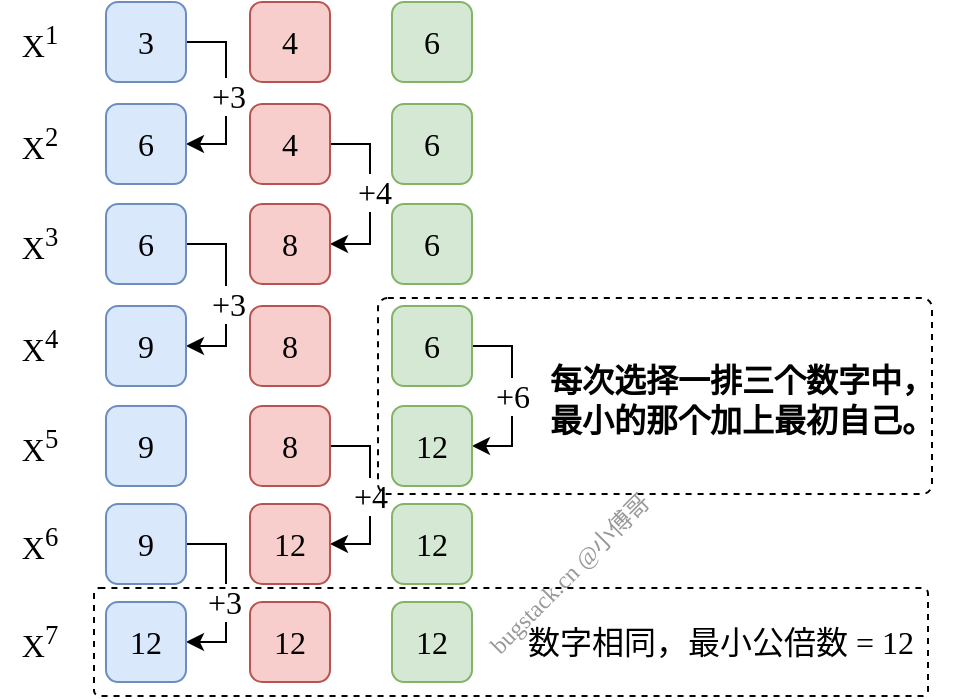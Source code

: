 <mxfile version="20.2.8" type="device" pages="2"><diagram id="tUD_5RNZibAbXZSyxroM" name="图1"><mxGraphModel dx="1186" dy="739" grid="0" gridSize="10" guides="1" tooltips="1" connect="1" arrows="1" fold="1" page="1" pageScale="1" pageWidth="580" pageHeight="800" math="0" shadow="0"><root><mxCell id="0"/><mxCell id="1" parent="0"/><mxCell id="9pt3yenFWlYD-MoQZvmn-44" value="&lt;font color=&quot;#999999&quot; style=&quot;font-size: 12px;&quot;&gt;bugstack.cn @小傅哥&lt;/font&gt;" style="text;html=1;align=center;verticalAlign=middle;resizable=0;points=[];autosize=1;strokeColor=none;fillColor=none;fontSize=16;fontFamily=Comic Sans MS;rotation=-45;" vertex="1" parent="1"><mxGeometry x="223" y="380" width="134" height="31" as="geometry"/></mxCell><mxCell id="9pt3yenFWlYD-MoQZvmn-22" style="edgeStyle=orthogonalEdgeStyle;rounded=0;orthogonalLoop=1;jettySize=auto;html=1;exitX=1;exitY=0.5;exitDx=0;exitDy=0;entryX=1;entryY=0.5;entryDx=0;entryDy=0;fontFamily=Comic Sans MS;fontSize=16;" edge="1" parent="1" source="9pt3yenFWlYD-MoQZvmn-1" target="9pt3yenFWlYD-MoQZvmn-4"><mxGeometry relative="1" as="geometry"/></mxCell><mxCell id="9pt3yenFWlYD-MoQZvmn-23" value="+3" style="edgeLabel;html=1;align=center;verticalAlign=middle;resizable=0;points=[];fontSize=16;fontFamily=Comic Sans MS;" vertex="1" connectable="0" parent="9pt3yenFWlYD-MoQZvmn-22"><mxGeometry x="0.033" y="1" relative="1" as="geometry"><mxPoint as="offset"/></mxGeometry></mxCell><mxCell id="9pt3yenFWlYD-MoQZvmn-1" value="3" style="rounded=1;whiteSpace=wrap;html=1;fontSize=16;fontFamily=Comic Sans MS;fillColor=#dae8fc;strokeColor=#6c8ebf;" vertex="1" parent="1"><mxGeometry x="60" y="111" width="40" height="40" as="geometry"/></mxCell><mxCell id="9pt3yenFWlYD-MoQZvmn-2" value="4" style="rounded=1;whiteSpace=wrap;html=1;fontSize=16;fontFamily=Comic Sans MS;fillColor=#f8cecc;strokeColor=#b85450;" vertex="1" parent="1"><mxGeometry x="132" y="111" width="40" height="40" as="geometry"/></mxCell><mxCell id="9pt3yenFWlYD-MoQZvmn-3" value="6" style="rounded=1;whiteSpace=wrap;html=1;fontSize=16;fontFamily=Comic Sans MS;fillColor=#d5e8d4;strokeColor=#82b366;" vertex="1" parent="1"><mxGeometry x="203" y="111" width="40" height="40" as="geometry"/></mxCell><mxCell id="9pt3yenFWlYD-MoQZvmn-4" value="6" style="rounded=1;whiteSpace=wrap;html=1;fontSize=16;fontFamily=Comic Sans MS;fillColor=#dae8fc;strokeColor=#6c8ebf;" vertex="1" parent="1"><mxGeometry x="60" y="162" width="40" height="40" as="geometry"/></mxCell><mxCell id="9pt3yenFWlYD-MoQZvmn-24" style="edgeStyle=orthogonalEdgeStyle;rounded=0;orthogonalLoop=1;jettySize=auto;html=1;exitX=1;exitY=0.5;exitDx=0;exitDy=0;entryX=1;entryY=0.5;entryDx=0;entryDy=0;fontFamily=Comic Sans MS;fontSize=16;" edge="1" parent="1" source="9pt3yenFWlYD-MoQZvmn-5" target="9pt3yenFWlYD-MoQZvmn-8"><mxGeometry relative="1" as="geometry"/></mxCell><mxCell id="9pt3yenFWlYD-MoQZvmn-25" value="+4" style="edgeLabel;html=1;align=center;verticalAlign=middle;resizable=0;points=[];fontSize=16;fontFamily=Comic Sans MS;" vertex="1" connectable="0" parent="9pt3yenFWlYD-MoQZvmn-24"><mxGeometry x="-0.022" y="2" relative="1" as="geometry"><mxPoint as="offset"/></mxGeometry></mxCell><mxCell id="9pt3yenFWlYD-MoQZvmn-5" value="4" style="rounded=1;whiteSpace=wrap;html=1;fontSize=16;fontFamily=Comic Sans MS;fillColor=#f8cecc;strokeColor=#b85450;" vertex="1" parent="1"><mxGeometry x="132" y="162" width="40" height="40" as="geometry"/></mxCell><mxCell id="9pt3yenFWlYD-MoQZvmn-6" value="6" style="rounded=1;whiteSpace=wrap;html=1;fontSize=16;fontFamily=Comic Sans MS;fillColor=#d5e8d4;strokeColor=#82b366;" vertex="1" parent="1"><mxGeometry x="203" y="162" width="40" height="40" as="geometry"/></mxCell><mxCell id="9pt3yenFWlYD-MoQZvmn-26" style="edgeStyle=orthogonalEdgeStyle;rounded=0;orthogonalLoop=1;jettySize=auto;html=1;exitX=1;exitY=0.5;exitDx=0;exitDy=0;entryX=1;entryY=0.5;entryDx=0;entryDy=0;fontFamily=Comic Sans MS;fontSize=16;" edge="1" parent="1" source="9pt3yenFWlYD-MoQZvmn-7" target="9pt3yenFWlYD-MoQZvmn-10"><mxGeometry relative="1" as="geometry"/></mxCell><mxCell id="9pt3yenFWlYD-MoQZvmn-27" value="+3" style="edgeLabel;html=1;align=center;verticalAlign=middle;resizable=0;points=[];fontSize=16;fontFamily=Comic Sans MS;" vertex="1" connectable="0" parent="9pt3yenFWlYD-MoQZvmn-26"><mxGeometry x="0.099" y="1" relative="1" as="geometry"><mxPoint as="offset"/></mxGeometry></mxCell><mxCell id="9pt3yenFWlYD-MoQZvmn-7" value="6" style="rounded=1;whiteSpace=wrap;html=1;fontSize=16;fontFamily=Comic Sans MS;fillColor=#dae8fc;strokeColor=#6c8ebf;" vertex="1" parent="1"><mxGeometry x="60" y="212" width="40" height="40" as="geometry"/></mxCell><mxCell id="9pt3yenFWlYD-MoQZvmn-8" value="8" style="rounded=1;whiteSpace=wrap;html=1;fontSize=16;fontFamily=Comic Sans MS;fillColor=#f8cecc;strokeColor=#b85450;" vertex="1" parent="1"><mxGeometry x="132" y="212" width="40" height="40" as="geometry"/></mxCell><mxCell id="9pt3yenFWlYD-MoQZvmn-9" value="6" style="rounded=1;whiteSpace=wrap;html=1;fontSize=16;fontFamily=Comic Sans MS;fillColor=#d5e8d4;strokeColor=#82b366;" vertex="1" parent="1"><mxGeometry x="203" y="212" width="40" height="40" as="geometry"/></mxCell><mxCell id="9pt3yenFWlYD-MoQZvmn-10" value="9" style="rounded=1;whiteSpace=wrap;html=1;fontSize=16;fontFamily=Comic Sans MS;fillColor=#dae8fc;strokeColor=#6c8ebf;" vertex="1" parent="1"><mxGeometry x="60" y="263" width="40" height="40" as="geometry"/></mxCell><mxCell id="9pt3yenFWlYD-MoQZvmn-11" value="8" style="rounded=1;whiteSpace=wrap;html=1;fontSize=16;fontFamily=Comic Sans MS;fillColor=#f8cecc;strokeColor=#b85450;" vertex="1" parent="1"><mxGeometry x="132" y="263" width="40" height="40" as="geometry"/></mxCell><mxCell id="9pt3yenFWlYD-MoQZvmn-28" value="+6" style="edgeStyle=orthogonalEdgeStyle;rounded=0;orthogonalLoop=1;jettySize=auto;html=1;exitX=1;exitY=0.5;exitDx=0;exitDy=0;entryX=1;entryY=0.5;entryDx=0;entryDy=0;fontFamily=Comic Sans MS;fontSize=16;" edge="1" parent="1" source="9pt3yenFWlYD-MoQZvmn-12" target="9pt3yenFWlYD-MoQZvmn-15"><mxGeometry relative="1" as="geometry"/></mxCell><mxCell id="9pt3yenFWlYD-MoQZvmn-12" value="6" style="rounded=1;whiteSpace=wrap;html=1;fontSize=16;fontFamily=Comic Sans MS;fillColor=#d5e8d4;strokeColor=#82b366;" vertex="1" parent="1"><mxGeometry x="203" y="263" width="40" height="40" as="geometry"/></mxCell><mxCell id="9pt3yenFWlYD-MoQZvmn-13" value="9" style="rounded=1;whiteSpace=wrap;html=1;fontSize=16;fontFamily=Comic Sans MS;fillColor=#dae8fc;strokeColor=#6c8ebf;" vertex="1" parent="1"><mxGeometry x="60" y="313" width="40" height="40" as="geometry"/></mxCell><mxCell id="9pt3yenFWlYD-MoQZvmn-29" value="+4" style="edgeStyle=orthogonalEdgeStyle;rounded=0;orthogonalLoop=1;jettySize=auto;html=1;exitX=1;exitY=0.5;exitDx=0;exitDy=0;entryX=1;entryY=0.5;entryDx=0;entryDy=0;fontFamily=Comic Sans MS;fontSize=16;" edge="1" parent="1" source="9pt3yenFWlYD-MoQZvmn-14" target="9pt3yenFWlYD-MoQZvmn-17"><mxGeometry relative="1" as="geometry"/></mxCell><mxCell id="9pt3yenFWlYD-MoQZvmn-14" value="8" style="rounded=1;whiteSpace=wrap;html=1;fontSize=16;fontFamily=Comic Sans MS;fillColor=#f8cecc;strokeColor=#b85450;" vertex="1" parent="1"><mxGeometry x="132" y="313" width="40" height="40" as="geometry"/></mxCell><mxCell id="9pt3yenFWlYD-MoQZvmn-15" value="12" style="rounded=1;whiteSpace=wrap;html=1;fontSize=16;fontFamily=Comic Sans MS;fillColor=#d5e8d4;strokeColor=#82b366;" vertex="1" parent="1"><mxGeometry x="203" y="313" width="40" height="40" as="geometry"/></mxCell><mxCell id="9pt3yenFWlYD-MoQZvmn-30" style="edgeStyle=orthogonalEdgeStyle;rounded=0;orthogonalLoop=1;jettySize=auto;html=1;exitX=1;exitY=0.5;exitDx=0;exitDy=0;entryX=1;entryY=0.5;entryDx=0;entryDy=0;fontFamily=Comic Sans MS;fontSize=16;" edge="1" parent="1" source="9pt3yenFWlYD-MoQZvmn-16" target="9pt3yenFWlYD-MoQZvmn-19"><mxGeometry relative="1" as="geometry"/></mxCell><mxCell id="9pt3yenFWlYD-MoQZvmn-31" value="+3" style="edgeLabel;html=1;align=center;verticalAlign=middle;resizable=0;points=[];fontSize=16;fontFamily=Comic Sans MS;" vertex="1" connectable="0" parent="9pt3yenFWlYD-MoQZvmn-30"><mxGeometry x="0.101" y="-1" relative="1" as="geometry"><mxPoint as="offset"/></mxGeometry></mxCell><mxCell id="9pt3yenFWlYD-MoQZvmn-16" value="9" style="rounded=1;whiteSpace=wrap;html=1;fontSize=16;fontFamily=Comic Sans MS;fillColor=#dae8fc;strokeColor=#6c8ebf;" vertex="1" parent="1"><mxGeometry x="60" y="362" width="40" height="40" as="geometry"/></mxCell><mxCell id="9pt3yenFWlYD-MoQZvmn-17" value="12" style="rounded=1;whiteSpace=wrap;html=1;fontSize=16;fontFamily=Comic Sans MS;fillColor=#f8cecc;strokeColor=#b85450;" vertex="1" parent="1"><mxGeometry x="132" y="362" width="40" height="40" as="geometry"/></mxCell><mxCell id="9pt3yenFWlYD-MoQZvmn-18" value="12" style="rounded=1;whiteSpace=wrap;html=1;fontSize=16;fontFamily=Comic Sans MS;fillColor=#d5e8d4;strokeColor=#82b366;" vertex="1" parent="1"><mxGeometry x="203" y="362" width="40" height="40" as="geometry"/></mxCell><mxCell id="9pt3yenFWlYD-MoQZvmn-19" value="12" style="rounded=1;whiteSpace=wrap;html=1;fontSize=16;fontFamily=Comic Sans MS;fillColor=#dae8fc;strokeColor=#6c8ebf;" vertex="1" parent="1"><mxGeometry x="60" y="411" width="40" height="40" as="geometry"/></mxCell><mxCell id="9pt3yenFWlYD-MoQZvmn-20" value="12" style="rounded=1;whiteSpace=wrap;html=1;fontSize=16;fontFamily=Comic Sans MS;fillColor=#f8cecc;strokeColor=#b85450;" vertex="1" parent="1"><mxGeometry x="132" y="411" width="40" height="40" as="geometry"/></mxCell><mxCell id="9pt3yenFWlYD-MoQZvmn-21" value="12" style="rounded=1;whiteSpace=wrap;html=1;fontSize=16;fontFamily=Comic Sans MS;fillColor=#d5e8d4;strokeColor=#82b366;" vertex="1" parent="1"><mxGeometry x="203" y="411" width="40" height="40" as="geometry"/></mxCell><mxCell id="9pt3yenFWlYD-MoQZvmn-32" value="X&lt;sup&gt;1&lt;/sup&gt;" style="rounded=1;whiteSpace=wrap;html=1;fontSize=16;fontFamily=Comic Sans MS;fillColor=none;strokeColor=none;" vertex="1" parent="1"><mxGeometry x="7" y="111" width="40" height="40" as="geometry"/></mxCell><mxCell id="9pt3yenFWlYD-MoQZvmn-33" value="X&lt;sup&gt;2&lt;/sup&gt;" style="rounded=1;whiteSpace=wrap;html=1;fontSize=16;fontFamily=Comic Sans MS;fillColor=none;strokeColor=none;" vertex="1" parent="1"><mxGeometry x="7" y="162" width="40" height="40" as="geometry"/></mxCell><mxCell id="9pt3yenFWlYD-MoQZvmn-34" value="X&lt;sup&gt;3&lt;/sup&gt;" style="rounded=1;whiteSpace=wrap;html=1;fontSize=16;fontFamily=Comic Sans MS;fillColor=none;strokeColor=none;" vertex="1" parent="1"><mxGeometry x="7" y="212" width="40" height="40" as="geometry"/></mxCell><mxCell id="9pt3yenFWlYD-MoQZvmn-35" value="X&lt;sup&gt;4&lt;/sup&gt;" style="rounded=1;whiteSpace=wrap;html=1;fontSize=16;fontFamily=Comic Sans MS;fillColor=none;strokeColor=none;" vertex="1" parent="1"><mxGeometry x="7" y="263" width="40" height="40" as="geometry"/></mxCell><mxCell id="9pt3yenFWlYD-MoQZvmn-36" value="X&lt;sup&gt;5&lt;/sup&gt;" style="rounded=1;whiteSpace=wrap;html=1;fontSize=16;fontFamily=Comic Sans MS;fillColor=none;strokeColor=none;" vertex="1" parent="1"><mxGeometry x="7" y="313" width="40" height="40" as="geometry"/></mxCell><mxCell id="9pt3yenFWlYD-MoQZvmn-37" value="X&lt;sup&gt;6&lt;/sup&gt;" style="rounded=1;whiteSpace=wrap;html=1;fontSize=16;fontFamily=Comic Sans MS;fillColor=none;strokeColor=none;" vertex="1" parent="1"><mxGeometry x="7" y="362" width="40" height="40" as="geometry"/></mxCell><mxCell id="9pt3yenFWlYD-MoQZvmn-38" value="X&lt;sup&gt;7&lt;/sup&gt;" style="rounded=1;whiteSpace=wrap;html=1;fontSize=16;fontFamily=Comic Sans MS;fillColor=none;strokeColor=none;" vertex="1" parent="1"><mxGeometry x="7" y="411" width="40" height="40" as="geometry"/></mxCell><mxCell id="9pt3yenFWlYD-MoQZvmn-39" value="" style="rounded=1;whiteSpace=wrap;html=1;fontFamily=Comic Sans MS;fontSize=16;fillColor=none;arcSize=5;dashed=1;" vertex="1" parent="1"><mxGeometry x="54" y="404" width="417" height="54" as="geometry"/></mxCell><mxCell id="9pt3yenFWlYD-MoQZvmn-40" value="数字相同，最小公倍数 = 12" style="text;html=1;align=center;verticalAlign=middle;resizable=0;points=[];autosize=1;strokeColor=none;fillColor=none;fontSize=16;fontFamily=Comic Sans MS;" vertex="1" parent="1"><mxGeometry x="260" y="415.5" width="213" height="31" as="geometry"/></mxCell><mxCell id="9pt3yenFWlYD-MoQZvmn-41" value="" style="rounded=1;whiteSpace=wrap;html=1;fontFamily=Comic Sans MS;fontSize=16;fillColor=none;arcSize=5;dashed=1;" vertex="1" parent="1"><mxGeometry x="196" y="259" width="277" height="98" as="geometry"/></mxCell><mxCell id="9pt3yenFWlYD-MoQZvmn-42" value="&lt;b&gt;每次选择一排三个数字中，&lt;br&gt;最小的那个加上最初自己。&lt;/b&gt;" style="text;html=1;align=left;verticalAlign=middle;resizable=0;points=[];autosize=1;strokeColor=none;fillColor=none;fontSize=16;fontFamily=Comic Sans MS;" vertex="1" parent="1"><mxGeometry x="280" y="285" width="210" height="50" as="geometry"/></mxCell></root></mxGraphModel></diagram><diagram id="5GiWvO3ajV2ap1_EVN9o" name="图2"><mxGraphModel dx="1186" dy="739" grid="0" gridSize="10" guides="1" tooltips="1" connect="1" arrows="1" fold="1" page="1" pageScale="1" pageWidth="827" pageHeight="1169" math="0" shadow="0"><root><mxCell id="0"/><mxCell id="1" parent="0"/><mxCell id="_gbUL_vSqPuW2_T8cerz-1" value="" style="shape=table;html=1;whiteSpace=wrap;startSize=0;container=1;collapsible=0;childLayout=tableLayout;fontFamily=Comic Sans MS;fontSize=16;fontColor=#000000;fillColor=none;strokeColor=#000000;" vertex="1" parent="1"><mxGeometry x="156" y="159" width="300" height="200" as="geometry"/></mxCell><mxCell id="_gbUL_vSqPuW2_T8cerz-2" value="" style="shape=tableRow;horizontal=0;startSize=0;swimlaneHead=0;swimlaneBody=0;top=0;left=0;bottom=0;right=0;collapsible=0;dropTarget=0;fillColor=none;points=[[0,0.5],[1,0.5]];portConstraint=eastwest;dashed=1;fontFamily=Comic Sans MS;fontSize=16;fontColor=#000000;strokeColor=#000000;" vertex="1" parent="_gbUL_vSqPuW2_T8cerz-1"><mxGeometry width="300" height="40" as="geometry"/></mxCell><mxCell id="_gbUL_vSqPuW2_T8cerz-3" value="&lt;font style=&quot;font-size: 16px;&quot;&gt;x&lt;/font&gt;" style="shape=partialRectangle;html=1;whiteSpace=wrap;connectable=0;fillColor=none;top=0;left=0;bottom=0;right=0;overflow=hidden;dashed=1;fontFamily=Comic Sans MS;fontSize=16;fontColor=#000000;strokeColor=#000000;" vertex="1" parent="_gbUL_vSqPuW2_T8cerz-2"><mxGeometry width="60" height="40" as="geometry"><mxRectangle width="60" height="40" as="alternateBounds"/></mxGeometry></mxCell><mxCell id="_gbUL_vSqPuW2_T8cerz-4" value="2" style="shape=partialRectangle;html=1;whiteSpace=wrap;connectable=0;fillColor=none;top=0;left=0;bottom=0;right=0;overflow=hidden;dashed=1;fontFamily=Comic Sans MS;fontSize=16;fontColor=#FF0080;strokeColor=#000000;fontStyle=1" vertex="1" parent="_gbUL_vSqPuW2_T8cerz-2"><mxGeometry x="60" width="60" height="40" as="geometry"><mxRectangle width="60" height="40" as="alternateBounds"/></mxGeometry></mxCell><mxCell id="_gbUL_vSqPuW2_T8cerz-5" value="2" style="shape=partialRectangle;html=1;whiteSpace=wrap;connectable=0;fillColor=none;top=0;left=0;bottom=0;right=0;overflow=hidden;dashed=1;fontFamily=Comic Sans MS;fontSize=16;fontColor=#FF0080;strokeColor=#000000;fontStyle=1" vertex="1" parent="_gbUL_vSqPuW2_T8cerz-2"><mxGeometry x="120" width="60" height="40" as="geometry"><mxRectangle width="60" height="40" as="alternateBounds"/></mxGeometry></mxCell><mxCell id="_gbUL_vSqPuW2_T8cerz-26" value="2" style="shape=partialRectangle;html=1;whiteSpace=wrap;connectable=0;fillColor=none;top=0;left=0;bottom=0;right=0;overflow=hidden;dashed=1;fontFamily=Comic Sans MS;fontSize=16;fontColor=#FF0080;strokeColor=#000000;fontStyle=1" vertex="1" parent="_gbUL_vSqPuW2_T8cerz-2"><mxGeometry x="180" width="60" height="40" as="geometry"><mxRectangle width="60" height="40" as="alternateBounds"/></mxGeometry></mxCell><mxCell id="_gbUL_vSqPuW2_T8cerz-31" value="3" style="shape=partialRectangle;html=1;whiteSpace=wrap;connectable=0;fillColor=none;top=0;left=0;bottom=0;right=0;overflow=hidden;dashed=1;fontFamily=Comic Sans MS;fontSize=16;fontColor=#FF0080;strokeColor=#000000;fontStyle=1" vertex="1" parent="_gbUL_vSqPuW2_T8cerz-2"><mxGeometry x="240" width="60" height="40" as="geometry"><mxRectangle width="60" height="40" as="alternateBounds"/></mxGeometry></mxCell><mxCell id="_gbUL_vSqPuW2_T8cerz-6" value="" style="shape=tableRow;horizontal=0;startSize=0;swimlaneHead=0;swimlaneBody=0;top=0;left=0;bottom=0;right=0;collapsible=0;dropTarget=0;fillColor=none;points=[[0,0.5],[1,0.5]];portConstraint=eastwest;dashed=1;fontFamily=Comic Sans MS;fontSize=16;fontColor=#000000;strokeColor=#000000;" vertex="1" parent="_gbUL_vSqPuW2_T8cerz-1"><mxGeometry y="40" width="300" height="40" as="geometry"/></mxCell><mxCell id="_gbUL_vSqPuW2_T8cerz-7" value="3" style="shape=partialRectangle;html=1;whiteSpace=wrap;connectable=0;fillColor=none;top=0;left=0;bottom=0;right=0;overflow=hidden;dashed=1;fontFamily=Comic Sans MS;fontSize=16;fontColor=#CC0000;strokeColor=#000000;fontStyle=1" vertex="1" parent="_gbUL_vSqPuW2_T8cerz-6"><mxGeometry width="60" height="40" as="geometry"><mxRectangle width="60" height="40" as="alternateBounds"/></mxGeometry></mxCell><mxCell id="_gbUL_vSqPuW2_T8cerz-8" value="3" style="shape=partialRectangle;html=1;whiteSpace=wrap;connectable=0;fillColor=none;top=0;left=0;bottom=0;right=0;overflow=hidden;dashed=1;fontFamily=Comic Sans MS;fontSize=16;fontColor=#000000;strokeColor=#000000;" vertex="1" parent="_gbUL_vSqPuW2_T8cerz-6"><mxGeometry x="60" width="60" height="40" as="geometry"><mxRectangle width="60" height="40" as="alternateBounds"/></mxGeometry></mxCell><mxCell id="_gbUL_vSqPuW2_T8cerz-9" value="3" style="shape=partialRectangle;html=1;whiteSpace=wrap;connectable=0;fillColor=none;top=0;left=0;bottom=0;right=0;overflow=hidden;dashed=1;fontFamily=Comic Sans MS;fontSize=16;fontColor=#000000;strokeColor=#000000;" vertex="1" parent="_gbUL_vSqPuW2_T8cerz-6"><mxGeometry x="120" width="60" height="40" as="geometry"><mxRectangle width="60" height="40" as="alternateBounds"/></mxGeometry></mxCell><mxCell id="_gbUL_vSqPuW2_T8cerz-27" value="3" style="shape=partialRectangle;html=1;whiteSpace=wrap;connectable=0;fillColor=none;top=0;left=0;bottom=0;right=0;overflow=hidden;dashed=1;fontFamily=Comic Sans MS;fontSize=16;fontColor=#000000;strokeColor=#000000;" vertex="1" parent="_gbUL_vSqPuW2_T8cerz-6"><mxGeometry x="180" width="60" height="40" as="geometry"><mxRectangle width="60" height="40" as="alternateBounds"/></mxGeometry></mxCell><mxCell id="_gbUL_vSqPuW2_T8cerz-32" value="1" style="shape=partialRectangle;html=1;whiteSpace=wrap;connectable=0;fillColor=none;top=0;left=0;bottom=0;right=0;overflow=hidden;dashed=1;fontFamily=Comic Sans MS;fontSize=16;fontColor=#000000;strokeColor=#000000;" vertex="1" parent="_gbUL_vSqPuW2_T8cerz-6"><mxGeometry x="240" width="60" height="40" as="geometry"><mxRectangle width="60" height="40" as="alternateBounds"/></mxGeometry></mxCell><mxCell id="_gbUL_vSqPuW2_T8cerz-14" style="shape=tableRow;horizontal=0;startSize=0;swimlaneHead=0;swimlaneBody=0;top=0;left=0;bottom=0;right=0;collapsible=0;dropTarget=0;fillColor=none;points=[[0,0.5],[1,0.5]];portConstraint=eastwest;dashed=1;fontFamily=Comic Sans MS;fontSize=16;fontColor=#000000;strokeColor=#000000;" vertex="1" parent="_gbUL_vSqPuW2_T8cerz-1"><mxGeometry y="80" width="300" height="40" as="geometry"/></mxCell><mxCell id="_gbUL_vSqPuW2_T8cerz-15" value="4" style="shape=partialRectangle;html=1;whiteSpace=wrap;connectable=0;fillColor=none;top=0;left=0;bottom=0;right=0;overflow=hidden;dashed=1;fontFamily=Comic Sans MS;fontSize=16;fontColor=#CC0000;strokeColor=#000000;fontStyle=1" vertex="1" parent="_gbUL_vSqPuW2_T8cerz-14"><mxGeometry width="60" height="40" as="geometry"><mxRectangle width="60" height="40" as="alternateBounds"/></mxGeometry></mxCell><mxCell id="_gbUL_vSqPuW2_T8cerz-16" value="2" style="shape=partialRectangle;html=1;whiteSpace=wrap;connectable=0;fillColor=none;top=0;left=0;bottom=0;right=0;overflow=hidden;dashed=1;fontFamily=Comic Sans MS;fontSize=16;fontColor=#000000;strokeColor=#000000;" vertex="1" parent="_gbUL_vSqPuW2_T8cerz-14"><mxGeometry x="60" width="60" height="40" as="geometry"><mxRectangle width="60" height="40" as="alternateBounds"/></mxGeometry></mxCell><mxCell id="_gbUL_vSqPuW2_T8cerz-17" value="1" style="shape=partialRectangle;html=1;whiteSpace=wrap;connectable=0;fillColor=none;top=0;left=0;bottom=0;right=0;overflow=hidden;dashed=1;fontFamily=Comic Sans MS;fontSize=16;fontColor=#000000;strokeColor=#000000;" vertex="1" parent="_gbUL_vSqPuW2_T8cerz-14"><mxGeometry x="120" width="60" height="40" as="geometry"><mxRectangle width="60" height="40" as="alternateBounds"/></mxGeometry></mxCell><mxCell id="_gbUL_vSqPuW2_T8cerz-28" value="1" style="shape=partialRectangle;html=1;whiteSpace=wrap;connectable=0;fillColor=none;top=0;left=0;bottom=0;right=0;overflow=hidden;dashed=1;fontFamily=Comic Sans MS;fontSize=16;fontColor=#000000;strokeColor=#000000;" vertex="1" parent="_gbUL_vSqPuW2_T8cerz-14"><mxGeometry x="180" width="60" height="40" as="geometry"><mxRectangle width="60" height="40" as="alternateBounds"/></mxGeometry></mxCell><mxCell id="_gbUL_vSqPuW2_T8cerz-33" value="1" style="shape=partialRectangle;html=1;whiteSpace=wrap;connectable=0;fillColor=none;top=0;left=0;bottom=0;right=0;overflow=hidden;dashed=1;fontFamily=Comic Sans MS;fontSize=16;fontColor=#000000;strokeColor=#000000;" vertex="1" parent="_gbUL_vSqPuW2_T8cerz-14"><mxGeometry x="240" width="60" height="40" as="geometry"><mxRectangle width="60" height="40" as="alternateBounds"/></mxGeometry></mxCell><mxCell id="_gbUL_vSqPuW2_T8cerz-18" style="shape=tableRow;horizontal=0;startSize=0;swimlaneHead=0;swimlaneBody=0;top=0;left=0;bottom=0;right=0;collapsible=0;dropTarget=0;fillColor=none;points=[[0,0.5],[1,0.5]];portConstraint=eastwest;dashed=1;fontFamily=Comic Sans MS;fontSize=16;fontColor=#000000;strokeColor=#000000;" vertex="1" parent="_gbUL_vSqPuW2_T8cerz-1"><mxGeometry y="120" width="300" height="40" as="geometry"/></mxCell><mxCell id="_gbUL_vSqPuW2_T8cerz-19" value="6" style="shape=partialRectangle;html=1;whiteSpace=wrap;connectable=0;fillColor=none;top=0;left=0;bottom=0;right=0;overflow=hidden;dashed=1;fontFamily=Comic Sans MS;fontSize=16;fontColor=#CC0000;strokeColor=#000000;fontStyle=1" vertex="1" parent="_gbUL_vSqPuW2_T8cerz-18"><mxGeometry width="60" height="40" as="geometry"><mxRectangle width="60" height="40" as="alternateBounds"/></mxGeometry></mxCell><mxCell id="_gbUL_vSqPuW2_T8cerz-20" value="3" style="shape=partialRectangle;html=1;whiteSpace=wrap;connectable=0;fillColor=none;top=0;left=0;bottom=0;right=0;overflow=hidden;dashed=1;fontFamily=Comic Sans MS;fontSize=16;fontColor=#000000;strokeColor=#000000;" vertex="1" parent="_gbUL_vSqPuW2_T8cerz-18"><mxGeometry x="60" width="60" height="40" as="geometry"><mxRectangle width="60" height="40" as="alternateBounds"/></mxGeometry></mxCell><mxCell id="_gbUL_vSqPuW2_T8cerz-21" value="3" style="shape=partialRectangle;html=1;whiteSpace=wrap;connectable=0;fillColor=none;top=0;left=0;bottom=0;right=0;overflow=hidden;dashed=1;fontFamily=Comic Sans MS;fontSize=16;fontColor=#000000;strokeColor=#000000;" vertex="1" parent="_gbUL_vSqPuW2_T8cerz-18"><mxGeometry x="120" width="60" height="40" as="geometry"><mxRectangle width="60" height="40" as="alternateBounds"/></mxGeometry></mxCell><mxCell id="_gbUL_vSqPuW2_T8cerz-29" value="3" style="shape=partialRectangle;html=1;whiteSpace=wrap;connectable=0;fillColor=none;top=0;left=0;bottom=0;right=0;overflow=hidden;dashed=1;fontFamily=Comic Sans MS;fontSize=16;fontColor=#000000;strokeColor=#000000;" vertex="1" parent="_gbUL_vSqPuW2_T8cerz-18"><mxGeometry x="180" width="60" height="40" as="geometry"><mxRectangle width="60" height="40" as="alternateBounds"/></mxGeometry></mxCell><mxCell id="_gbUL_vSqPuW2_T8cerz-34" value="1" style="shape=partialRectangle;html=1;whiteSpace=wrap;connectable=0;fillColor=none;top=0;left=0;bottom=0;right=0;overflow=hidden;dashed=1;fontFamily=Comic Sans MS;fontSize=16;fontColor=#000000;strokeColor=#000000;" vertex="1" parent="_gbUL_vSqPuW2_T8cerz-18"><mxGeometry x="240" width="60" height="40" as="geometry"><mxRectangle width="60" height="40" as="alternateBounds"/></mxGeometry></mxCell><mxCell id="_gbUL_vSqPuW2_T8cerz-22" style="shape=tableRow;horizontal=0;startSize=0;swimlaneHead=0;swimlaneBody=0;top=0;left=0;bottom=0;right=0;collapsible=0;dropTarget=0;fillColor=none;points=[[0,0.5],[1,0.5]];portConstraint=eastwest;dashed=1;fontFamily=Comic Sans MS;fontSize=16;fontColor=#000000;strokeColor=#000000;" vertex="1" parent="_gbUL_vSqPuW2_T8cerz-1"><mxGeometry y="160" width="300" height="40" as="geometry"/></mxCell><mxCell id="_gbUL_vSqPuW2_T8cerz-23" value="8" style="shape=partialRectangle;html=1;whiteSpace=wrap;connectable=0;fillColor=none;top=0;left=0;bottom=0;right=0;overflow=hidden;dashed=1;fontFamily=Comic Sans MS;fontSize=16;fontColor=#CC0000;strokeColor=#000000;fontStyle=1" vertex="1" parent="_gbUL_vSqPuW2_T8cerz-22"><mxGeometry width="60" height="40" as="geometry"><mxRectangle width="60" height="40" as="alternateBounds"/></mxGeometry></mxCell><mxCell id="_gbUL_vSqPuW2_T8cerz-24" value="4" style="shape=partialRectangle;html=1;whiteSpace=wrap;connectable=0;fillColor=none;top=0;left=0;bottom=0;right=0;overflow=hidden;dashed=1;fontFamily=Comic Sans MS;fontSize=16;fontColor=#000000;strokeColor=#000000;" vertex="1" parent="_gbUL_vSqPuW2_T8cerz-22"><mxGeometry x="60" width="60" height="40" as="geometry"><mxRectangle width="60" height="40" as="alternateBounds"/></mxGeometry></mxCell><mxCell id="_gbUL_vSqPuW2_T8cerz-25" value="2" style="shape=partialRectangle;html=1;whiteSpace=wrap;connectable=0;fillColor=none;top=0;left=0;bottom=0;right=0;overflow=hidden;dashed=1;fontFamily=Comic Sans MS;fontSize=16;fontColor=#000000;strokeColor=#000000;" vertex="1" parent="_gbUL_vSqPuW2_T8cerz-22"><mxGeometry x="120" width="60" height="40" as="geometry"><mxRectangle width="60" height="40" as="alternateBounds"/></mxGeometry></mxCell><mxCell id="_gbUL_vSqPuW2_T8cerz-30" value="1" style="shape=partialRectangle;html=1;whiteSpace=wrap;connectable=0;fillColor=none;top=0;left=0;bottom=0;right=0;overflow=hidden;dashed=1;fontFamily=Comic Sans MS;fontSize=16;fontColor=#000000;strokeColor=#000000;" vertex="1" parent="_gbUL_vSqPuW2_T8cerz-22"><mxGeometry x="180" width="60" height="40" as="geometry"><mxRectangle width="60" height="40" as="alternateBounds"/></mxGeometry></mxCell><mxCell id="_gbUL_vSqPuW2_T8cerz-35" value="1" style="shape=partialRectangle;html=1;whiteSpace=wrap;connectable=0;fillColor=none;top=0;left=0;bottom=0;right=0;overflow=hidden;dashed=1;fontFamily=Comic Sans MS;fontSize=16;fontColor=#000000;strokeColor=#000000;" vertex="1" parent="_gbUL_vSqPuW2_T8cerz-22"><mxGeometry x="240" width="60" height="40" as="geometry"><mxRectangle width="60" height="40" as="alternateBounds"/></mxGeometry></mxCell><mxCell id="_gbUL_vSqPuW2_T8cerz-36" value="&amp;nbsp;2 * 2 * 2 * 3 = 24" style="text;html=1;align=center;verticalAlign=middle;resizable=0;points=[];autosize=1;strokeColor=none;fillColor=none;fontSize=16;fontFamily=Comic Sans MS;fontColor=#FF0080;" vertex="1" parent="1"><mxGeometry x="456" y="163" width="153" height="31" as="geometry"/></mxCell><mxCell id="kozISgkL5I4Fr_L3HbLl-1" value="" style="rounded=1;whiteSpace=wrap;html=1;fontFamily=Comic Sans MS;fontSize=16;fillColor=none;arcSize=5;dashed=1;" vertex="1" parent="1"><mxGeometry x="332" y="143" width="69" height="225" as="geometry"/></mxCell><mxCell id="kozISgkL5I4Fr_L3HbLl-2" value="&lt;font color=&quot;#000000&quot;&gt;不能被2整除&lt;/font&gt;" style="text;html=1;align=center;verticalAlign=middle;resizable=0;points=[];autosize=1;strokeColor=none;fillColor=none;fontSize=16;fontFamily=Comic Sans MS;fontColor=#FF0080;" vertex="1" parent="1"><mxGeometry x="315" y="109" width="108" height="31" as="geometry"/></mxCell><mxCell id="kozISgkL5I4Fr_L3HbLl-4" value="" style="shape=curlyBracket;whiteSpace=wrap;html=1;rounded=1;flipH=1;labelBackgroundColor=#FFFF00;strokeColor=#000000;fontFamily=Comic Sans MS;fontSize=16;fontColor=#000000;fillColor=none;" vertex="1" parent="1"><mxGeometry x="458" y="199" width="20" height="159" as="geometry"/></mxCell><mxCell id="kozISgkL5I4Fr_L3HbLl-5" value="全为1时结束" style="text;html=1;align=center;verticalAlign=middle;resizable=0;points=[];autosize=1;strokeColor=none;fillColor=none;fontSize=16;fontFamily=Comic Sans MS;fontColor=#000000;" vertex="1" parent="1"><mxGeometry x="480" y="263" width="105" height="31" as="geometry"/></mxCell><mxCell id="kozISgkL5I4Fr_L3HbLl-7" value="&lt;pre style=&quot;background-color: rgb(255, 255, 255); font-family: &amp;quot;Source Code Pro&amp;quot;; font-size: 18px;&quot;&gt;&lt;span style=&quot;color:#000080;font-weight:bold;&quot;&gt;public long &lt;/span&gt;lcm03(&lt;span style=&quot;color:#000080;font-weight:bold;&quot;&gt;long&lt;/span&gt;... n) {&lt;br&gt;    &lt;span style=&quot;color:#000080;font-weight:bold;&quot;&gt;long &lt;/span&gt;lcm = &lt;span style=&quot;color:#0000ff;&quot;&gt;0&lt;/span&gt;;&lt;br&gt;    &lt;span style=&quot;color:#808080;font-style:italic;&quot;&gt;// &lt;/span&gt;&lt;span style=&quot;color:#0073bf;font-weight:bold;font-style:italic;&quot;&gt;todo 补全代码&lt;/span&gt;&lt;span style=&quot;color:#0073bf;font-weight:bold;font-style:italic;&quot;&gt;&lt;br&gt;&lt;/span&gt;&lt;span style=&quot;color:#0073bf;font-weight:bold;font-style:italic;&quot;&gt;    &lt;/span&gt;&lt;span style=&quot;color:#000080;font-weight:bold;&quot;&gt;return &lt;/span&gt;lcm;&lt;br&gt;}&lt;/pre&gt;" style="text;html=1;align=left;verticalAlign=middle;resizable=0;points=[];autosize=1;strokeColor=none;fillColor=none;fontSize=16;fontFamily=Comic Sans MS;fontColor=#000000;" vertex="1" parent="1"><mxGeometry x="156" y="370" width="260" height="156" as="geometry"/></mxCell></root></mxGraphModel></diagram></mxfile>